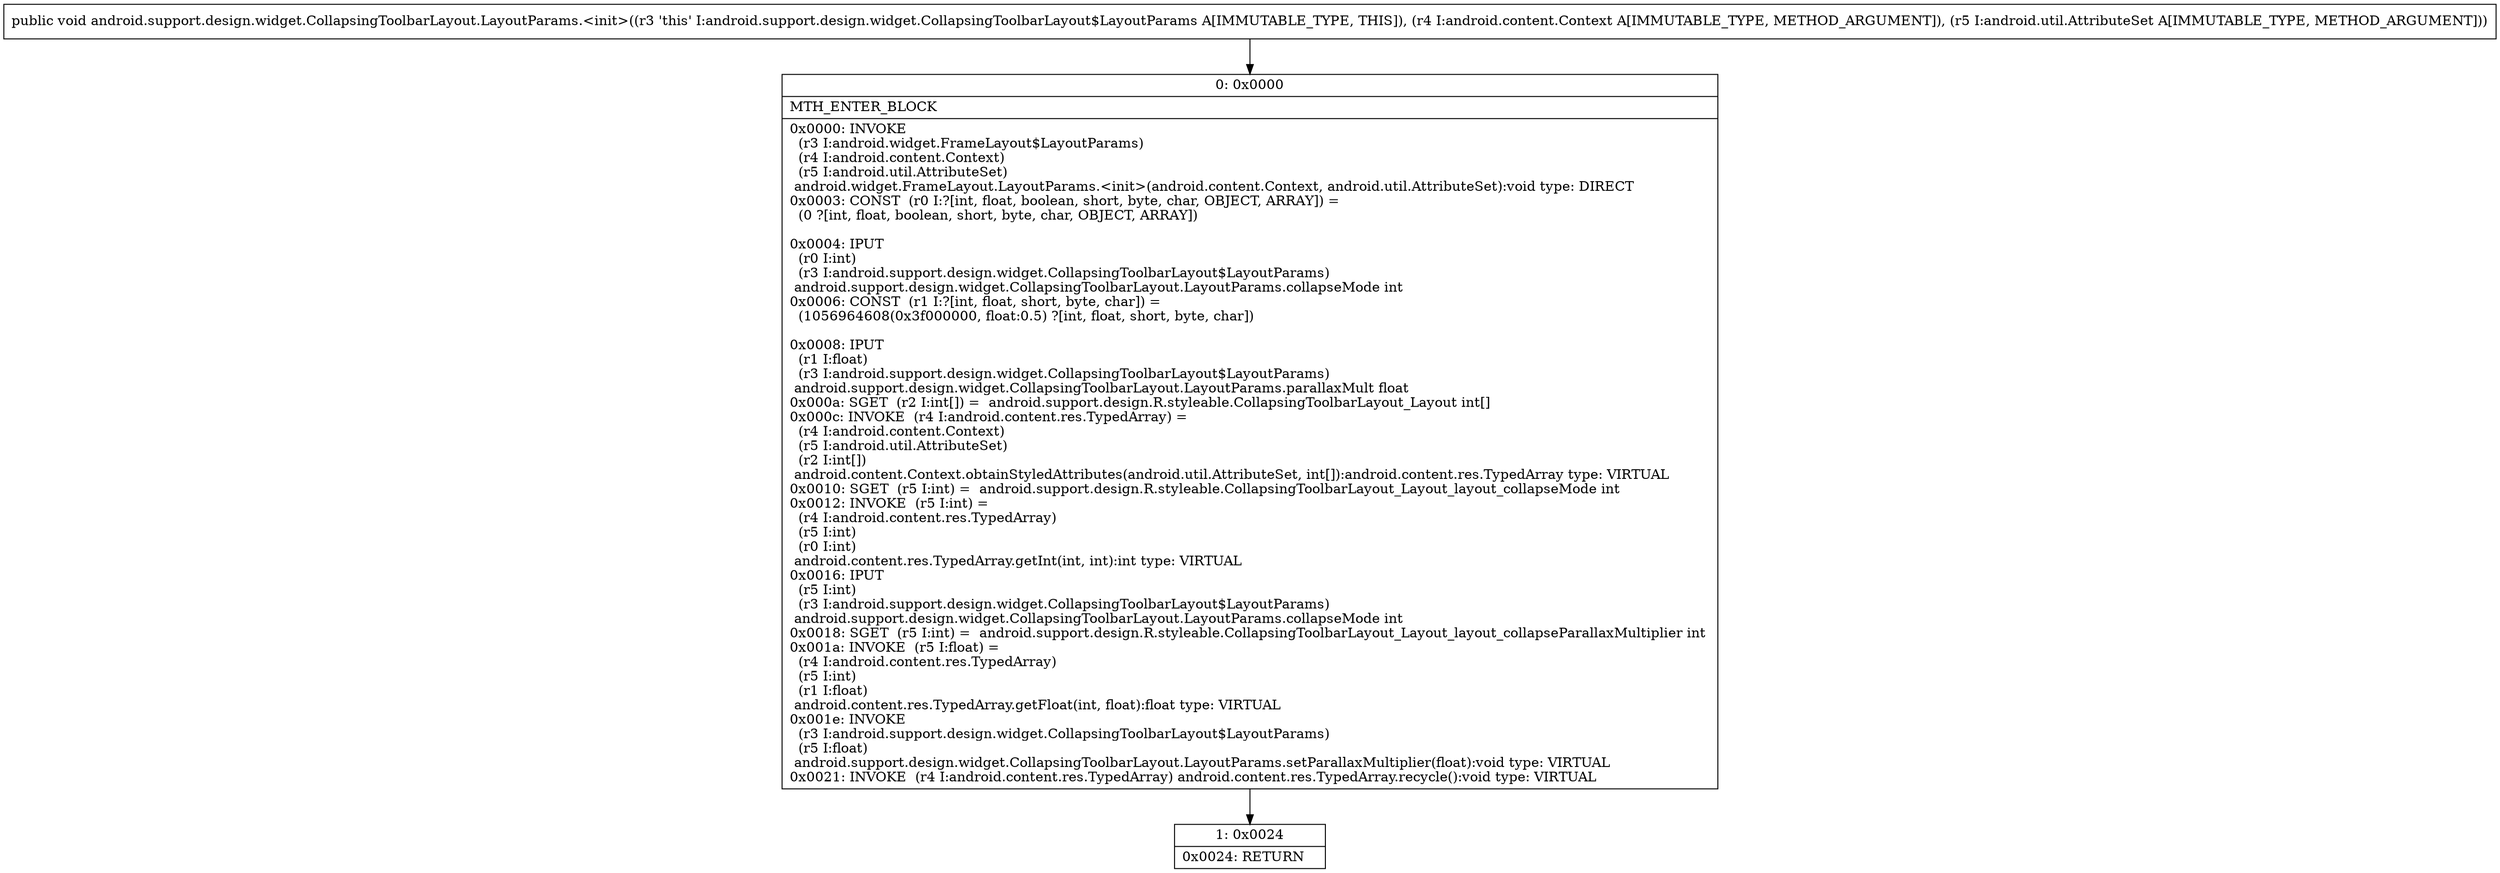 digraph "CFG forandroid.support.design.widget.CollapsingToolbarLayout.LayoutParams.\<init\>(Landroid\/content\/Context;Landroid\/util\/AttributeSet;)V" {
Node_0 [shape=record,label="{0\:\ 0x0000|MTH_ENTER_BLOCK\l|0x0000: INVOKE  \l  (r3 I:android.widget.FrameLayout$LayoutParams)\l  (r4 I:android.content.Context)\l  (r5 I:android.util.AttributeSet)\l android.widget.FrameLayout.LayoutParams.\<init\>(android.content.Context, android.util.AttributeSet):void type: DIRECT \l0x0003: CONST  (r0 I:?[int, float, boolean, short, byte, char, OBJECT, ARRAY]) = \l  (0 ?[int, float, boolean, short, byte, char, OBJECT, ARRAY])\l \l0x0004: IPUT  \l  (r0 I:int)\l  (r3 I:android.support.design.widget.CollapsingToolbarLayout$LayoutParams)\l android.support.design.widget.CollapsingToolbarLayout.LayoutParams.collapseMode int \l0x0006: CONST  (r1 I:?[int, float, short, byte, char]) = \l  (1056964608(0x3f000000, float:0.5) ?[int, float, short, byte, char])\l \l0x0008: IPUT  \l  (r1 I:float)\l  (r3 I:android.support.design.widget.CollapsingToolbarLayout$LayoutParams)\l android.support.design.widget.CollapsingToolbarLayout.LayoutParams.parallaxMult float \l0x000a: SGET  (r2 I:int[]) =  android.support.design.R.styleable.CollapsingToolbarLayout_Layout int[] \l0x000c: INVOKE  (r4 I:android.content.res.TypedArray) = \l  (r4 I:android.content.Context)\l  (r5 I:android.util.AttributeSet)\l  (r2 I:int[])\l android.content.Context.obtainStyledAttributes(android.util.AttributeSet, int[]):android.content.res.TypedArray type: VIRTUAL \l0x0010: SGET  (r5 I:int) =  android.support.design.R.styleable.CollapsingToolbarLayout_Layout_layout_collapseMode int \l0x0012: INVOKE  (r5 I:int) = \l  (r4 I:android.content.res.TypedArray)\l  (r5 I:int)\l  (r0 I:int)\l android.content.res.TypedArray.getInt(int, int):int type: VIRTUAL \l0x0016: IPUT  \l  (r5 I:int)\l  (r3 I:android.support.design.widget.CollapsingToolbarLayout$LayoutParams)\l android.support.design.widget.CollapsingToolbarLayout.LayoutParams.collapseMode int \l0x0018: SGET  (r5 I:int) =  android.support.design.R.styleable.CollapsingToolbarLayout_Layout_layout_collapseParallaxMultiplier int \l0x001a: INVOKE  (r5 I:float) = \l  (r4 I:android.content.res.TypedArray)\l  (r5 I:int)\l  (r1 I:float)\l android.content.res.TypedArray.getFloat(int, float):float type: VIRTUAL \l0x001e: INVOKE  \l  (r3 I:android.support.design.widget.CollapsingToolbarLayout$LayoutParams)\l  (r5 I:float)\l android.support.design.widget.CollapsingToolbarLayout.LayoutParams.setParallaxMultiplier(float):void type: VIRTUAL \l0x0021: INVOKE  (r4 I:android.content.res.TypedArray) android.content.res.TypedArray.recycle():void type: VIRTUAL \l}"];
Node_1 [shape=record,label="{1\:\ 0x0024|0x0024: RETURN   \l}"];
MethodNode[shape=record,label="{public void android.support.design.widget.CollapsingToolbarLayout.LayoutParams.\<init\>((r3 'this' I:android.support.design.widget.CollapsingToolbarLayout$LayoutParams A[IMMUTABLE_TYPE, THIS]), (r4 I:android.content.Context A[IMMUTABLE_TYPE, METHOD_ARGUMENT]), (r5 I:android.util.AttributeSet A[IMMUTABLE_TYPE, METHOD_ARGUMENT])) }"];
MethodNode -> Node_0;
Node_0 -> Node_1;
}

